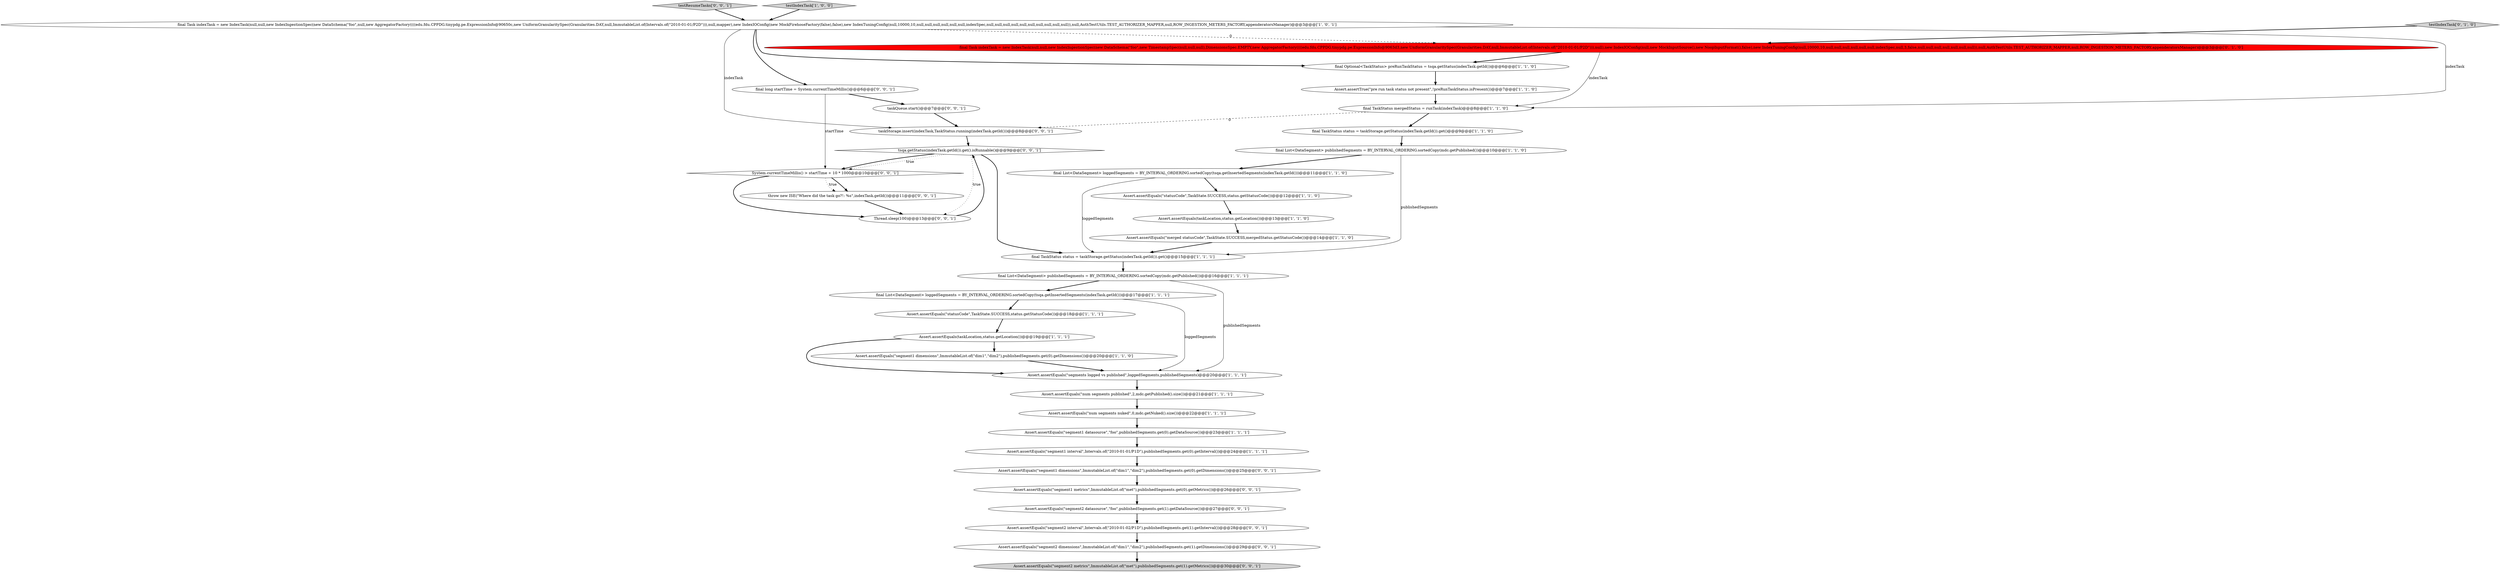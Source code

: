 digraph {
34 [style = filled, label = "Assert.assertEquals(\"segment1 dimensions\",ImmutableList.of(\"dim1\",\"dim2\"),publishedSegments.get(0).getDimensions())@@@25@@@['0', '0', '1']", fillcolor = white, shape = ellipse image = "AAA0AAABBB3BBB"];
14 [style = filled, label = "final List<DataSegment> publishedSegments = BY_INTERVAL_ORDERING.sortedCopy(mdc.getPublished())@@@10@@@['1', '1', '0']", fillcolor = white, shape = ellipse image = "AAA0AAABBB1BBB"];
6 [style = filled, label = "final TaskStatus mergedStatus = runTask(indexTask)@@@8@@@['1', '1', '0']", fillcolor = white, shape = ellipse image = "AAA0AAABBB1BBB"];
12 [style = filled, label = "final Task indexTask = new IndexTask(null,null,new IndexIngestionSpec(new DataSchema(\"foo\",null,new AggregatorFactory((((edu.fdu.CPPDG.tinypdg.pe.ExpressionInfo@90650c,new UniformGranularitySpec(Granularities.DAY,null,ImmutableList.of(Intervals.of(\"2010-01-01/P2D\"))),null,mapper),new IndexIOConfig(new MockFirehoseFactory(false),false),new IndexTuningConfig(null,10000,10,null,null,null,null,null,null,indexSpec,null,null,null,null,null,null,null,null,null,null)),null,AuthTestUtils.TEST_AUTHORIZER_MAPPER,null,ROW_INGESTION_METERS_FACTORY,appenderatorsManager)@@@3@@@['1', '0', '1']", fillcolor = white, shape = ellipse image = "AAA0AAABBB1BBB"];
27 [style = filled, label = "Assert.assertEquals(\"segment2 interval\",Intervals.of(\"2010-01-02/P1D\"),publishedSegments.get(1).getInterval())@@@28@@@['0', '0', '1']", fillcolor = white, shape = ellipse image = "AAA0AAABBB3BBB"];
19 [style = filled, label = "Assert.assertEquals(\"segment1 dimensions\",ImmutableList.of(\"dim1\",\"dim2\"),publishedSegments.get(0).getDimensions())@@@20@@@['1', '1', '0']", fillcolor = white, shape = ellipse image = "AAA0AAABBB1BBB"];
18 [style = filled, label = "final List<DataSegment> publishedSegments = BY_INTERVAL_ORDERING.sortedCopy(mdc.getPublished())@@@16@@@['1', '1', '1']", fillcolor = white, shape = ellipse image = "AAA0AAABBB1BBB"];
11 [style = filled, label = "Assert.assertEquals(\"merged statusCode\",TaskState.SUCCESS,mergedStatus.getStatusCode())@@@14@@@['1', '1', '0']", fillcolor = white, shape = ellipse image = "AAA0AAABBB1BBB"];
9 [style = filled, label = "final TaskStatus status = taskStorage.getStatus(indexTask.getId()).get()@@@15@@@['1', '1', '1']", fillcolor = white, shape = ellipse image = "AAA0AAABBB1BBB"];
31 [style = filled, label = "Thread.sleep(100)@@@13@@@['0', '0', '1']", fillcolor = white, shape = ellipse image = "AAA0AAABBB3BBB"];
28 [style = filled, label = "System.currentTimeMillis() > startTime + 10 * 1000@@@10@@@['0', '0', '1']", fillcolor = white, shape = diamond image = "AAA0AAABBB3BBB"];
4 [style = filled, label = "Assert.assertEquals(\"num segments nuked\",0,mdc.getNuked().size())@@@22@@@['1', '1', '1']", fillcolor = white, shape = ellipse image = "AAA0AAABBB1BBB"];
30 [style = filled, label = "throw new ISE(\"Where did the task go?!: %s\",indexTask.getId())@@@11@@@['0', '0', '1']", fillcolor = white, shape = ellipse image = "AAA0AAABBB3BBB"];
1 [style = filled, label = "Assert.assertEquals(\"num segments published\",2,mdc.getPublished().size())@@@21@@@['1', '1', '1']", fillcolor = white, shape = ellipse image = "AAA0AAABBB1BBB"];
26 [style = filled, label = "tsqa.getStatus(indexTask.getId()).get().isRunnable()@@@9@@@['0', '0', '1']", fillcolor = white, shape = diamond image = "AAA0AAABBB3BBB"];
20 [style = filled, label = "Assert.assertTrue(\"pre run task status not present\",!preRunTaskStatus.isPresent())@@@7@@@['1', '1', '0']", fillcolor = white, shape = ellipse image = "AAA0AAABBB1BBB"];
2 [style = filled, label = "Assert.assertEquals(\"segment1 datasource\",\"foo\",publishedSegments.get(0).getDataSource())@@@23@@@['1', '1', '1']", fillcolor = white, shape = ellipse image = "AAA0AAABBB1BBB"];
8 [style = filled, label = "Assert.assertEquals(\"statusCode\",TaskState.SUCCESS,status.getStatusCode())@@@12@@@['1', '1', '0']", fillcolor = white, shape = ellipse image = "AAA0AAABBB1BBB"];
32 [style = filled, label = "testResumeTasks['0', '0', '1']", fillcolor = lightgray, shape = diamond image = "AAA0AAABBB3BBB"];
37 [style = filled, label = "final long startTime = System.currentTimeMillis()@@@6@@@['0', '0', '1']", fillcolor = white, shape = ellipse image = "AAA0AAABBB3BBB"];
29 [style = filled, label = "Assert.assertEquals(\"segment2 metrics\",ImmutableList.of(\"met\"),publishedSegments.get(1).getMetrics())@@@30@@@['0', '0', '1']", fillcolor = lightgray, shape = ellipse image = "AAA0AAABBB3BBB"];
33 [style = filled, label = "Assert.assertEquals(\"segment2 datasource\",\"foo\",publishedSegments.get(1).getDataSource())@@@27@@@['0', '0', '1']", fillcolor = white, shape = ellipse image = "AAA0AAABBB3BBB"];
36 [style = filled, label = "taskStorage.insert(indexTask,TaskStatus.running(indexTask.getId()))@@@8@@@['0', '0', '1']", fillcolor = white, shape = ellipse image = "AAA0AAABBB3BBB"];
35 [style = filled, label = "Assert.assertEquals(\"segment1 metrics\",ImmutableList.of(\"met\"),publishedSegments.get(0).getMetrics())@@@26@@@['0', '0', '1']", fillcolor = white, shape = ellipse image = "AAA0AAABBB3BBB"];
23 [style = filled, label = "final Task indexTask = new IndexTask(null,null,new IndexIngestionSpec(new DataSchema(\"foo\",new TimestampSpec(null,null,null),DimensionsSpec.EMPTY,new AggregatorFactory((((edu.fdu.CPPDG.tinypdg.pe.ExpressionInfo@9063d3,new UniformGranularitySpec(Granularities.DAY,null,ImmutableList.of(Intervals.of(\"2010-01-01/P2D\"))),null),new IndexIOConfig(null,new MockInputSource(),new NoopInputFormat(),false),new IndexTuningConfig(null,10000,10,null,null,null,null,null,null,indexSpec,null,3,false,null,null,null,null,null,null,null)),null,AuthTestUtils.TEST_AUTHORIZER_MAPPER,null,ROW_INGESTION_METERS_FACTORY,appenderatorsManager)@@@3@@@['0', '1', '0']", fillcolor = red, shape = ellipse image = "AAA1AAABBB2BBB"];
7 [style = filled, label = "final List<DataSegment> loggedSegments = BY_INTERVAL_ORDERING.sortedCopy(tsqa.getInsertedSegments(indexTask.getId()))@@@11@@@['1', '1', '0']", fillcolor = white, shape = ellipse image = "AAA0AAABBB1BBB"];
3 [style = filled, label = "final Optional<TaskStatus> preRunTaskStatus = tsqa.getStatus(indexTask.getId())@@@6@@@['1', '1', '0']", fillcolor = white, shape = ellipse image = "AAA0AAABBB1BBB"];
16 [style = filled, label = "Assert.assertEquals(taskLocation,status.getLocation())@@@19@@@['1', '1', '1']", fillcolor = white, shape = ellipse image = "AAA0AAABBB1BBB"];
0 [style = filled, label = "Assert.assertEquals(taskLocation,status.getLocation())@@@13@@@['1', '1', '0']", fillcolor = white, shape = ellipse image = "AAA0AAABBB1BBB"];
15 [style = filled, label = "final List<DataSegment> loggedSegments = BY_INTERVAL_ORDERING.sortedCopy(tsqa.getInsertedSegments(indexTask.getId()))@@@17@@@['1', '1', '1']", fillcolor = white, shape = ellipse image = "AAA0AAABBB1BBB"];
22 [style = filled, label = "testIndexTask['0', '1', '0']", fillcolor = lightgray, shape = diamond image = "AAA0AAABBB2BBB"];
5 [style = filled, label = "testIndexTask['1', '0', '0']", fillcolor = lightgray, shape = diamond image = "AAA0AAABBB1BBB"];
10 [style = filled, label = "Assert.assertEquals(\"segments logged vs published\",loggedSegments,publishedSegments)@@@20@@@['1', '1', '1']", fillcolor = white, shape = ellipse image = "AAA0AAABBB1BBB"];
17 [style = filled, label = "Assert.assertEquals(\"segment1 interval\",Intervals.of(\"2010-01-01/P1D\"),publishedSegments.get(0).getInterval())@@@24@@@['1', '1', '1']", fillcolor = white, shape = ellipse image = "AAA0AAABBB1BBB"];
13 [style = filled, label = "final TaskStatus status = taskStorage.getStatus(indexTask.getId()).get()@@@9@@@['1', '1', '0']", fillcolor = white, shape = ellipse image = "AAA0AAABBB1BBB"];
24 [style = filled, label = "taskQueue.start()@@@7@@@['0', '0', '1']", fillcolor = white, shape = ellipse image = "AAA0AAABBB3BBB"];
25 [style = filled, label = "Assert.assertEquals(\"segment2 dimensions\",ImmutableList.of(\"dim1\",\"dim2\"),publishedSegments.get(1).getDimensions())@@@29@@@['0', '0', '1']", fillcolor = white, shape = ellipse image = "AAA0AAABBB3BBB"];
21 [style = filled, label = "Assert.assertEquals(\"statusCode\",TaskState.SUCCESS,status.getStatusCode())@@@18@@@['1', '1', '1']", fillcolor = white, shape = ellipse image = "AAA0AAABBB1BBB"];
2->17 [style = bold, label=""];
1->4 [style = bold, label=""];
37->24 [style = bold, label=""];
12->23 [style = dashed, label="0"];
28->30 [style = bold, label=""];
16->10 [style = bold, label=""];
15->21 [style = bold, label=""];
32->12 [style = bold, label=""];
28->31 [style = bold, label=""];
18->15 [style = bold, label=""];
35->33 [style = bold, label=""];
0->11 [style = bold, label=""];
26->9 [style = bold, label=""];
19->10 [style = bold, label=""];
23->3 [style = bold, label=""];
4->2 [style = bold, label=""];
20->6 [style = bold, label=""];
36->26 [style = bold, label=""];
25->29 [style = bold, label=""];
12->6 [style = solid, label="indexTask"];
16->19 [style = bold, label=""];
7->8 [style = bold, label=""];
11->9 [style = bold, label=""];
18->10 [style = solid, label="publishedSegments"];
22->23 [style = bold, label=""];
33->27 [style = bold, label=""];
23->6 [style = solid, label="indexTask"];
12->37 [style = bold, label=""];
14->7 [style = bold, label=""];
8->0 [style = bold, label=""];
28->30 [style = dotted, label="true"];
24->36 [style = bold, label=""];
31->26 [style = bold, label=""];
17->34 [style = bold, label=""];
7->9 [style = solid, label="loggedSegments"];
3->20 [style = bold, label=""];
37->28 [style = solid, label="startTime"];
26->31 [style = dotted, label="true"];
9->18 [style = bold, label=""];
14->9 [style = solid, label="publishedSegments"];
5->12 [style = bold, label=""];
30->31 [style = bold, label=""];
6->36 [style = dashed, label="0"];
26->28 [style = dotted, label="true"];
6->13 [style = bold, label=""];
21->16 [style = bold, label=""];
12->36 [style = solid, label="indexTask"];
12->3 [style = bold, label=""];
15->10 [style = solid, label="loggedSegments"];
26->28 [style = bold, label=""];
34->35 [style = bold, label=""];
10->1 [style = bold, label=""];
13->14 [style = bold, label=""];
27->25 [style = bold, label=""];
}
